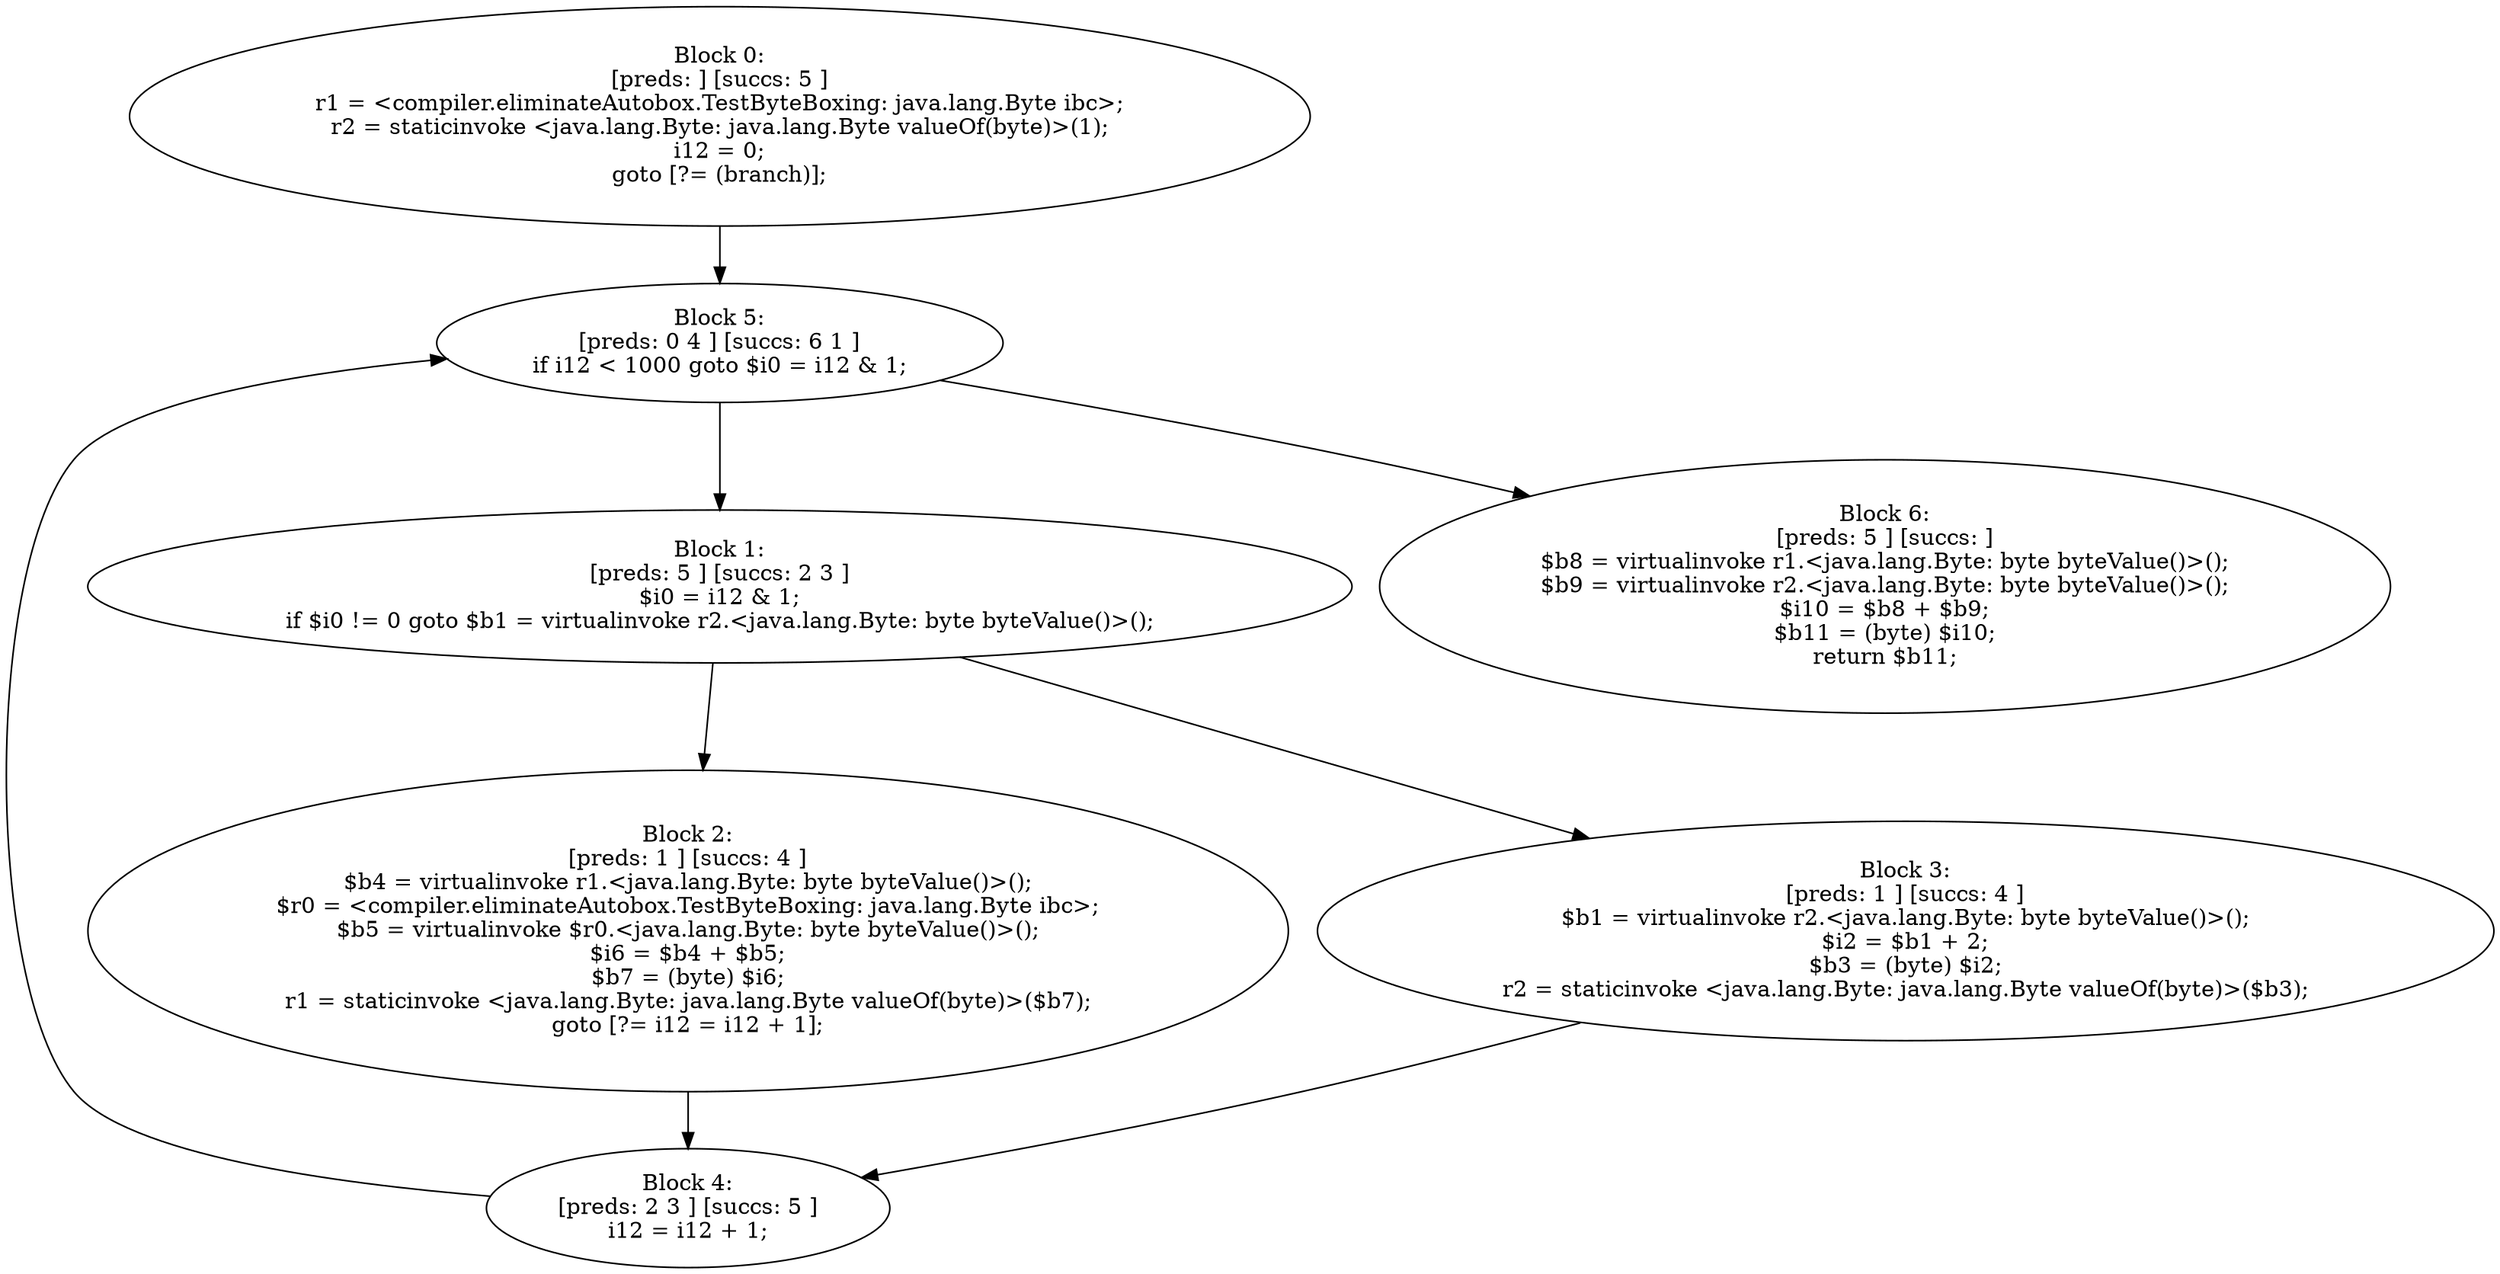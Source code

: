 digraph "unitGraph" {
    "Block 0:
[preds: ] [succs: 5 ]
r1 = <compiler.eliminateAutobox.TestByteBoxing: java.lang.Byte ibc>;
r2 = staticinvoke <java.lang.Byte: java.lang.Byte valueOf(byte)>(1);
i12 = 0;
goto [?= (branch)];
"
    "Block 1:
[preds: 5 ] [succs: 2 3 ]
$i0 = i12 & 1;
if $i0 != 0 goto $b1 = virtualinvoke r2.<java.lang.Byte: byte byteValue()>();
"
    "Block 2:
[preds: 1 ] [succs: 4 ]
$b4 = virtualinvoke r1.<java.lang.Byte: byte byteValue()>();
$r0 = <compiler.eliminateAutobox.TestByteBoxing: java.lang.Byte ibc>;
$b5 = virtualinvoke $r0.<java.lang.Byte: byte byteValue()>();
$i6 = $b4 + $b5;
$b7 = (byte) $i6;
r1 = staticinvoke <java.lang.Byte: java.lang.Byte valueOf(byte)>($b7);
goto [?= i12 = i12 + 1];
"
    "Block 3:
[preds: 1 ] [succs: 4 ]
$b1 = virtualinvoke r2.<java.lang.Byte: byte byteValue()>();
$i2 = $b1 + 2;
$b3 = (byte) $i2;
r2 = staticinvoke <java.lang.Byte: java.lang.Byte valueOf(byte)>($b3);
"
    "Block 4:
[preds: 2 3 ] [succs: 5 ]
i12 = i12 + 1;
"
    "Block 5:
[preds: 0 4 ] [succs: 6 1 ]
if i12 < 1000 goto $i0 = i12 & 1;
"
    "Block 6:
[preds: 5 ] [succs: ]
$b8 = virtualinvoke r1.<java.lang.Byte: byte byteValue()>();
$b9 = virtualinvoke r2.<java.lang.Byte: byte byteValue()>();
$i10 = $b8 + $b9;
$b11 = (byte) $i10;
return $b11;
"
    "Block 0:
[preds: ] [succs: 5 ]
r1 = <compiler.eliminateAutobox.TestByteBoxing: java.lang.Byte ibc>;
r2 = staticinvoke <java.lang.Byte: java.lang.Byte valueOf(byte)>(1);
i12 = 0;
goto [?= (branch)];
"->"Block 5:
[preds: 0 4 ] [succs: 6 1 ]
if i12 < 1000 goto $i0 = i12 & 1;
";
    "Block 1:
[preds: 5 ] [succs: 2 3 ]
$i0 = i12 & 1;
if $i0 != 0 goto $b1 = virtualinvoke r2.<java.lang.Byte: byte byteValue()>();
"->"Block 2:
[preds: 1 ] [succs: 4 ]
$b4 = virtualinvoke r1.<java.lang.Byte: byte byteValue()>();
$r0 = <compiler.eliminateAutobox.TestByteBoxing: java.lang.Byte ibc>;
$b5 = virtualinvoke $r0.<java.lang.Byte: byte byteValue()>();
$i6 = $b4 + $b5;
$b7 = (byte) $i6;
r1 = staticinvoke <java.lang.Byte: java.lang.Byte valueOf(byte)>($b7);
goto [?= i12 = i12 + 1];
";
    "Block 1:
[preds: 5 ] [succs: 2 3 ]
$i0 = i12 & 1;
if $i0 != 0 goto $b1 = virtualinvoke r2.<java.lang.Byte: byte byteValue()>();
"->"Block 3:
[preds: 1 ] [succs: 4 ]
$b1 = virtualinvoke r2.<java.lang.Byte: byte byteValue()>();
$i2 = $b1 + 2;
$b3 = (byte) $i2;
r2 = staticinvoke <java.lang.Byte: java.lang.Byte valueOf(byte)>($b3);
";
    "Block 2:
[preds: 1 ] [succs: 4 ]
$b4 = virtualinvoke r1.<java.lang.Byte: byte byteValue()>();
$r0 = <compiler.eliminateAutobox.TestByteBoxing: java.lang.Byte ibc>;
$b5 = virtualinvoke $r0.<java.lang.Byte: byte byteValue()>();
$i6 = $b4 + $b5;
$b7 = (byte) $i6;
r1 = staticinvoke <java.lang.Byte: java.lang.Byte valueOf(byte)>($b7);
goto [?= i12 = i12 + 1];
"->"Block 4:
[preds: 2 3 ] [succs: 5 ]
i12 = i12 + 1;
";
    "Block 3:
[preds: 1 ] [succs: 4 ]
$b1 = virtualinvoke r2.<java.lang.Byte: byte byteValue()>();
$i2 = $b1 + 2;
$b3 = (byte) $i2;
r2 = staticinvoke <java.lang.Byte: java.lang.Byte valueOf(byte)>($b3);
"->"Block 4:
[preds: 2 3 ] [succs: 5 ]
i12 = i12 + 1;
";
    "Block 4:
[preds: 2 3 ] [succs: 5 ]
i12 = i12 + 1;
"->"Block 5:
[preds: 0 4 ] [succs: 6 1 ]
if i12 < 1000 goto $i0 = i12 & 1;
";
    "Block 5:
[preds: 0 4 ] [succs: 6 1 ]
if i12 < 1000 goto $i0 = i12 & 1;
"->"Block 6:
[preds: 5 ] [succs: ]
$b8 = virtualinvoke r1.<java.lang.Byte: byte byteValue()>();
$b9 = virtualinvoke r2.<java.lang.Byte: byte byteValue()>();
$i10 = $b8 + $b9;
$b11 = (byte) $i10;
return $b11;
";
    "Block 5:
[preds: 0 4 ] [succs: 6 1 ]
if i12 < 1000 goto $i0 = i12 & 1;
"->"Block 1:
[preds: 5 ] [succs: 2 3 ]
$i0 = i12 & 1;
if $i0 != 0 goto $b1 = virtualinvoke r2.<java.lang.Byte: byte byteValue()>();
";
}
